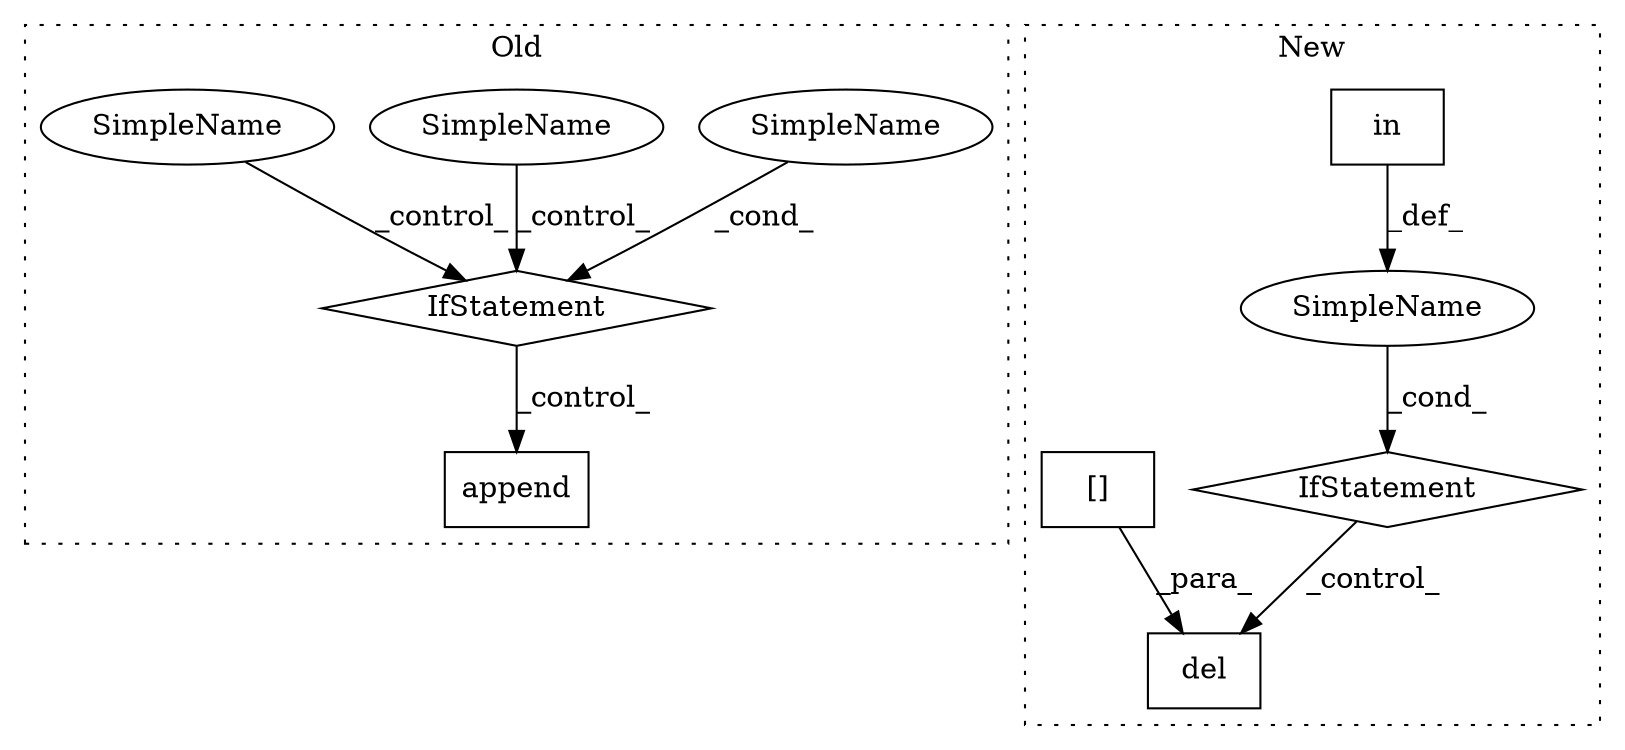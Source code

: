 digraph G {
subgraph cluster0 {
1 [label="append" a="32" s="5816,5876" l="7,1" shape="box"];
5 [label="IfStatement" a="25" s="5736,5790" l="14,2" shape="diamond"];
6 [label="SimpleName" a="42" s="" l="" shape="ellipse"];
8 [label="SimpleName" a="42" s="" l="" shape="ellipse"];
9 [label="SimpleName" a="42" s="5532" l="7" shape="ellipse"];
label = "Old";
style="dotted";
}
subgraph cluster1 {
2 [label="del" a="32" s="6065,6096" l="4,1" shape="box"];
3 [label="IfStatement" a="25" s="5754,5797" l="14,2" shape="diamond"];
4 [label="SimpleName" a="42" s="" l="" shape="ellipse"];
7 [label="in" a="105" s="5768" l="29" shape="box"];
10 [label="[]" a="2" s="6069,6095" l="15,1" shape="box"];
label = "New";
style="dotted";
}
3 -> 2 [label="_control_"];
4 -> 3 [label="_cond_"];
5 -> 1 [label="_control_"];
6 -> 5 [label="_cond_"];
7 -> 4 [label="_def_"];
8 -> 5 [label="_control_"];
9 -> 5 [label="_control_"];
10 -> 2 [label="_para_"];
}